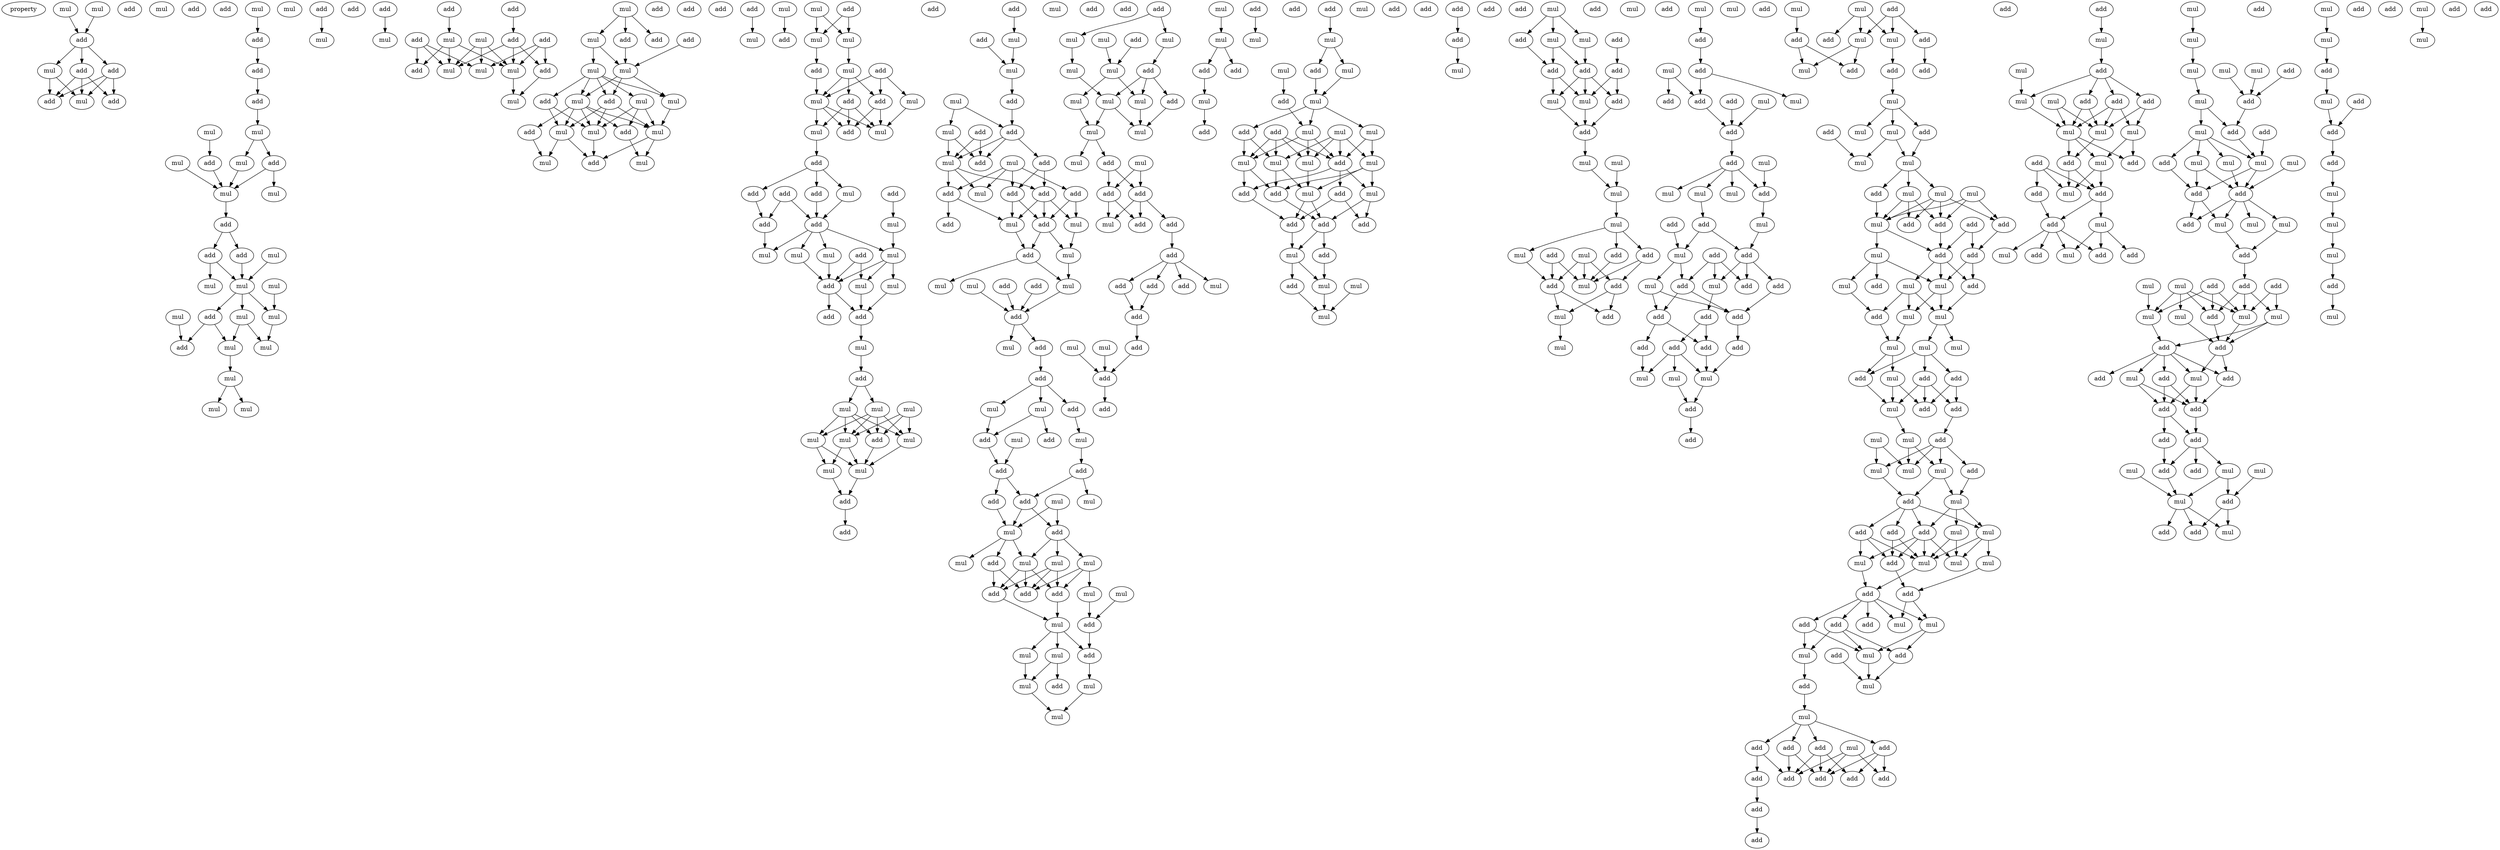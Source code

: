 digraph {
    node [fontcolor=black]
    property [mul=2,lf=1.6]
    0 [ label = mul ];
    1 [ label = mul ];
    2 [ label = add ];
    3 [ label = mul ];
    4 [ label = add ];
    5 [ label = add ];
    6 [ label = add ];
    7 [ label = add ];
    8 [ label = add ];
    9 [ label = mul ];
    10 [ label = mul ];
    11 [ label = add ];
    12 [ label = add ];
    13 [ label = mul ];
    14 [ label = mul ];
    15 [ label = add ];
    16 [ label = add ];
    17 [ label = add ];
    18 [ label = add ];
    19 [ label = mul ];
    20 [ label = mul ];
    21 [ label = mul ];
    22 [ label = mul ];
    23 [ label = mul ];
    24 [ label = add ];
    25 [ label = add ];
    26 [ label = mul ];
    27 [ label = mul ];
    28 [ label = add ];
    29 [ label = add ];
    30 [ label = add ];
    31 [ label = mul ];
    32 [ label = mul ];
    33 [ label = mul ];
    34 [ label = mul ];
    35 [ label = add ];
    36 [ label = mul ];
    37 [ label = mul ];
    38 [ label = mul ];
    39 [ label = mul ];
    40 [ label = mul ];
    41 [ label = add ];
    42 [ label = mul ];
    43 [ label = mul ];
    44 [ label = add ];
    45 [ label = mul ];
    46 [ label = add ];
    47 [ label = mul ];
    48 [ label = add ];
    49 [ label = add ];
    50 [ label = mul ];
    51 [ label = mul ];
    52 [ label = add ];
    53 [ label = add ];
    54 [ label = add ];
    55 [ label = mul ];
    56 [ label = mul ];
    57 [ label = add ];
    58 [ label = mul ];
    59 [ label = add ];
    60 [ label = mul ];
    61 [ label = mul ];
    62 [ label = mul ];
    63 [ label = add ];
    64 [ label = add ];
    65 [ label = add ];
    66 [ label = mul ];
    67 [ label = mul ];
    68 [ label = add ];
    69 [ label = mul ];
    70 [ label = mul ];
    71 [ label = add ];
    72 [ label = mul ];
    73 [ label = add ];
    74 [ label = add ];
    75 [ label = mul ];
    76 [ label = mul ];
    77 [ label = mul ];
    78 [ label = add ];
    79 [ label = mul ];
    80 [ label = mul ];
    81 [ label = add ];
    82 [ label = add ];
    83 [ label = add ];
    84 [ label = add ];
    85 [ label = mul ];
    86 [ label = mul ];
    87 [ label = add ];
    88 [ label = add ];
    89 [ label = mul ];
    90 [ label = mul ];
    91 [ label = mul ];
    92 [ label = add ];
    93 [ label = add ];
    94 [ label = mul ];
    95 [ label = mul ];
    96 [ label = add ];
    97 [ label = add ];
    98 [ label = mul ];
    99 [ label = mul ];
    100 [ label = mul ];
    101 [ label = add ];
    102 [ label = add ];
    103 [ label = add ];
    104 [ label = add ];
    105 [ label = add ];
    106 [ label = mul ];
    107 [ label = add ];
    108 [ label = mul ];
    109 [ label = add ];
    110 [ label = add ];
    111 [ label = mul ];
    112 [ label = add ];
    113 [ label = mul ];
    114 [ label = mul ];
    115 [ label = mul ];
    116 [ label = mul ];
    117 [ label = mul ];
    118 [ label = add ];
    119 [ label = add ];
    120 [ label = add ];
    121 [ label = mul ];
    122 [ label = add ];
    123 [ label = mul ];
    124 [ label = mul ];
    125 [ label = mul ];
    126 [ label = mul ];
    127 [ label = mul ];
    128 [ label = add ];
    129 [ label = mul ];
    130 [ label = add ];
    131 [ label = mul ];
    132 [ label = mul ];
    133 [ label = add ];
    134 [ label = add ];
    135 [ label = add ];
    136 [ label = mul ];
    137 [ label = add ];
    138 [ label = mul ];
    139 [ label = mul ];
    140 [ label = add ];
    141 [ label = add ];
    142 [ label = mul ];
    143 [ label = add ];
    144 [ label = mul ];
    145 [ label = mul ];
    146 [ label = add ];
    147 [ label = add ];
    148 [ label = add ];
    149 [ label = add ];
    150 [ label = add ];
    151 [ label = mul ];
    152 [ label = add ];
    153 [ label = mul ];
    154 [ label = add ];
    155 [ label = add ];
    156 [ label = mul ];
    157 [ label = add ];
    158 [ label = mul ];
    159 [ label = mul ];
    160 [ label = mul ];
    161 [ label = mul ];
    162 [ label = add ];
    163 [ label = add ];
    164 [ label = add ];
    165 [ label = mul ];
    166 [ label = add ];
    167 [ label = mul ];
    168 [ label = add ];
    169 [ label = add ];
    170 [ label = mul ];
    171 [ label = add ];
    172 [ label = mul ];
    173 [ label = add ];
    174 [ label = mul ];
    175 [ label = mul ];
    176 [ label = add ];
    177 [ label = add ];
    178 [ label = add ];
    179 [ label = mul ];
    180 [ label = mul ];
    181 [ label = add ];
    182 [ label = add ];
    183 [ label = add ];
    184 [ label = mul ];
    185 [ label = add ];
    186 [ label = mul ];
    187 [ label = mul ];
    188 [ label = mul ];
    189 [ label = mul ];
    190 [ label = add ];
    191 [ label = mul ];
    192 [ label = add ];
    193 [ label = mul ];
    194 [ label = add ];
    195 [ label = add ];
    196 [ label = add ];
    197 [ label = mul ];
    198 [ label = mul ];
    199 [ label = mul ];
    200 [ label = add ];
    201 [ label = mul ];
    202 [ label = mul ];
    203 [ label = add ];
    204 [ label = mul ];
    205 [ label = add ];
    206 [ label = add ];
    207 [ label = mul ];
    208 [ label = mul ];
    209 [ label = mul ];
    210 [ label = mul ];
    211 [ label = mul ];
    212 [ label = add ];
    213 [ label = mul ];
    214 [ label = mul ];
    215 [ label = mul ];
    216 [ label = add ];
    217 [ label = mul ];
    218 [ label = mul ];
    219 [ label = mul ];
    220 [ label = add ];
    221 [ label = mul ];
    222 [ label = add ];
    223 [ label = add ];
    224 [ label = add ];
    225 [ label = mul ];
    226 [ label = add ];
    227 [ label = add ];
    228 [ label = add ];
    229 [ label = add ];
    230 [ label = add ];
    231 [ label = mul ];
    232 [ label = add ];
    233 [ label = mul ];
    234 [ label = mul ];
    235 [ label = mul ];
    236 [ label = add ];
    237 [ label = mul ];
    238 [ label = add ];
    239 [ label = add ];
    240 [ label = add ];
    241 [ label = add ];
    242 [ label = add ];
    243 [ label = mul ];
    244 [ label = mul ];
    245 [ label = add ];
    246 [ label = add ];
    247 [ label = add ];
    248 [ label = mul ];
    249 [ label = add ];
    250 [ label = mul ];
    251 [ label = mul ];
    252 [ label = mul ];
    253 [ label = mul ];
    254 [ label = add ];
    255 [ label = mul ];
    256 [ label = add ];
    257 [ label = add ];
    258 [ label = mul ];
    259 [ label = mul ];
    260 [ label = mul ];
    261 [ label = mul ];
    262 [ label = mul ];
    263 [ label = add ];
    264 [ label = mul ];
    265 [ label = add ];
    266 [ label = add ];
    267 [ label = add ];
    268 [ label = mul ];
    269 [ label = mul ];
    270 [ label = add ];
    271 [ label = add ];
    272 [ label = add ];
    273 [ label = mul ];
    274 [ label = add ];
    275 [ label = add ];
    276 [ label = mul ];
    277 [ label = mul ];
    278 [ label = add ];
    279 [ label = add ];
    280 [ label = mul ];
    281 [ label = add ];
    282 [ label = add ];
    283 [ label = add ];
    284 [ label = mul ];
    285 [ label = add ];
    286 [ label = mul ];
    287 [ label = mul ];
    288 [ label = add ];
    289 [ label = add ];
    290 [ label = mul ];
    291 [ label = add ];
    292 [ label = add ];
    293 [ label = add ];
    294 [ label = add ];
    295 [ label = mul ];
    296 [ label = mul ];
    297 [ label = add ];
    298 [ label = add ];
    299 [ label = mul ];
    300 [ label = add ];
    301 [ label = mul ];
    302 [ label = mul ];
    303 [ label = mul ];
    304 [ label = mul ];
    305 [ label = mul ];
    306 [ label = add ];
    307 [ label = mul ];
    308 [ label = add ];
    309 [ label = add ];
    310 [ label = mul ];
    311 [ label = add ];
    312 [ label = add ];
    313 [ label = mul ];
    314 [ label = add ];
    315 [ label = mul ];
    316 [ label = mul ];
    317 [ label = mul ];
    318 [ label = add ];
    319 [ label = add ];
    320 [ label = mul ];
    321 [ label = add ];
    322 [ label = add ];
    323 [ label = add ];
    324 [ label = mul ];
    325 [ label = mul ];
    326 [ label = add ];
    327 [ label = mul ];
    328 [ label = add ];
    329 [ label = add ];
    330 [ label = mul ];
    331 [ label = mul ];
    332 [ label = mul ];
    333 [ label = add ];
    334 [ label = add ];
    335 [ label = mul ];
    336 [ label = add ];
    337 [ label = mul ];
    338 [ label = add ];
    339 [ label = add ];
    340 [ label = add ];
    341 [ label = add ];
    342 [ label = add ];
    343 [ label = mul ];
    344 [ label = mul ];
    345 [ label = add ];
    346 [ label = add ];
    347 [ label = add ];
    348 [ label = add ];
    349 [ label = add ];
    350 [ label = add ];
    351 [ label = add ];
    352 [ label = mul ];
    353 [ label = mul ];
    354 [ label = mul ];
    355 [ label = add ];
    356 [ label = add ];
    357 [ label = mul ];
    358 [ label = add ];
    359 [ label = mul ];
    360 [ label = mul ];
    361 [ label = add ];
    362 [ label = mul ];
    363 [ label = add ];
    364 [ label = add ];
    365 [ label = add ];
    366 [ label = mul ];
    367 [ label = add ];
    368 [ label = add ];
    369 [ label = mul ];
    370 [ label = add ];
    371 [ label = mul ];
    372 [ label = mul ];
    373 [ label = add ];
    374 [ label = add ];
    375 [ label = mul ];
    376 [ label = mul ];
    377 [ label = mul ];
    378 [ label = mul ];
    379 [ label = add ];
    380 [ label = mul ];
    381 [ label = add ];
    382 [ label = add ];
    383 [ label = add ];
    384 [ label = mul ];
    385 [ label = add ];
    386 [ label = add ];
    387 [ label = mul ];
    388 [ label = add ];
    389 [ label = add ];
    390 [ label = add ];
    391 [ label = mul ];
    392 [ label = mul ];
    393 [ label = mul ];
    394 [ label = mul ];
    395 [ label = mul ];
    396 [ label = add ];
    397 [ label = mul ];
    398 [ label = mul ];
    399 [ label = mul ];
    400 [ label = add ];
    401 [ label = add ];
    402 [ label = add ];
    403 [ label = mul ];
    404 [ label = add ];
    405 [ label = add ];
    406 [ label = mul ];
    407 [ label = mul ];
    408 [ label = mul ];
    409 [ label = add ];
    410 [ label = mul ];
    411 [ label = mul ];
    412 [ label = mul ];
    413 [ label = add ];
    414 [ label = add ];
    415 [ label = mul ];
    416 [ label = add ];
    417 [ label = mul ];
    418 [ label = add ];
    419 [ label = add ];
    420 [ label = mul ];
    421 [ label = add ];
    422 [ label = mul ];
    423 [ label = mul ];
    424 [ label = mul ];
    425 [ label = mul ];
    426 [ label = add ];
    427 [ label = add ];
    428 [ label = add ];
    429 [ label = mul ];
    430 [ label = mul ];
    431 [ label = add ];
    432 [ label = add ];
    433 [ label = add ];
    434 [ label = add ];
    435 [ label = mul ];
    436 [ label = mul ];
    437 [ label = mul ];
    438 [ label = add ];
    439 [ label = mul ];
    440 [ label = add ];
    441 [ label = add ];
    442 [ label = add ];
    443 [ label = mul ];
    444 [ label = add ];
    445 [ label = add ];
    446 [ label = add ];
    447 [ label = add ];
    448 [ label = add ];
    449 [ label = add ];
    450 [ label = add ];
    451 [ label = add ];
    452 [ label = add ];
    453 [ label = mul ];
    454 [ label = mul ];
    455 [ label = add ];
    456 [ label = add ];
    457 [ label = mul ];
    458 [ label = mul ];
    459 [ label = add ];
    460 [ label = add ];
    461 [ label = mul ];
    462 [ label = mul ];
    463 [ label = mul ];
    464 [ label = add ];
    465 [ label = add ];
    466 [ label = mul ];
    467 [ label = add ];
    468 [ label = add ];
    469 [ label = add ];
    470 [ label = mul ];
    471 [ label = add ];
    472 [ label = mul ];
    473 [ label = add ];
    474 [ label = mul ];
    475 [ label = add ];
    476 [ label = mul ];
    477 [ label = add ];
    478 [ label = mul ];
    479 [ label = mul ];
    480 [ label = mul ];
    481 [ label = add ];
    482 [ label = mul ];
    483 [ label = add ];
    484 [ label = mul ];
    485 [ label = add ];
    486 [ label = mul ];
    487 [ label = add ];
    488 [ label = add ];
    489 [ label = mul ];
    490 [ label = mul ];
    491 [ label = mul ];
    492 [ label = mul ];
    493 [ label = mul ];
    494 [ label = add ];
    495 [ label = add ];
    496 [ label = add ];
    497 [ label = add ];
    498 [ label = mul ];
    499 [ label = mul ];
    500 [ label = mul ];
    501 [ label = add ];
    502 [ label = add ];
    503 [ label = add ];
    504 [ label = mul ];
    505 [ label = add ];
    506 [ label = mul ];
    507 [ label = add ];
    508 [ label = mul ];
    509 [ label = mul ];
    510 [ label = mul ];
    511 [ label = mul ];
    512 [ label = add ];
    513 [ label = add ];
    514 [ label = mul ];
    515 [ label = mul ];
    516 [ label = add ];
    517 [ label = add ];
    518 [ label = add ];
    519 [ label = add ];
    520 [ label = add ];
    521 [ label = add ];
    522 [ label = add ];
    523 [ label = add ];
    524 [ label = add ];
    525 [ label = mul ];
    526 [ label = mul ];
    527 [ label = mul ];
    528 [ label = add ];
    529 [ label = mul ];
    530 [ label = mul ];
    531 [ label = add ];
    532 [ label = mul ];
    533 [ label = add ];
    534 [ label = mul ];
    535 [ label = add ];
    536 [ label = add ];
    537 [ label = add ];
    538 [ label = mul ];
    539 [ label = add ];
    540 [ label = add ];
    541 [ label = add ];
    542 [ label = mul ];
    543 [ label = mul ];
    544 [ label = mul ];
    545 [ label = mul ];
    546 [ label = mul ];
    547 [ label = add ];
    548 [ label = add ];
    549 [ label = mul ];
    550 [ label = add ];
    0 -> 5 [ name = 0 ];
    1 -> 5 [ name = 1 ];
    5 -> 6 [ name = 2 ];
    5 -> 8 [ name = 3 ];
    5 -> 9 [ name = 4 ];
    6 -> 10 [ name = 5 ];
    6 -> 11 [ name = 6 ];
    6 -> 12 [ name = 7 ];
    8 -> 10 [ name = 8 ];
    8 -> 11 [ name = 9 ];
    8 -> 12 [ name = 10 ];
    9 -> 10 [ name = 11 ];
    9 -> 11 [ name = 12 ];
    13 -> 15 [ name = 13 ];
    15 -> 17 [ name = 14 ];
    16 -> 19 [ name = 15 ];
    17 -> 18 [ name = 16 ];
    18 -> 21 [ name = 17 ];
    20 -> 24 [ name = 18 ];
    21 -> 22 [ name = 19 ];
    21 -> 25 [ name = 20 ];
    22 -> 26 [ name = 21 ];
    23 -> 26 [ name = 22 ];
    24 -> 26 [ name = 23 ];
    25 -> 26 [ name = 24 ];
    25 -> 27 [ name = 25 ];
    26 -> 28 [ name = 26 ];
    28 -> 29 [ name = 27 ];
    28 -> 30 [ name = 28 ];
    29 -> 33 [ name = 29 ];
    29 -> 34 [ name = 30 ];
    30 -> 33 [ name = 31 ];
    31 -> 33 [ name = 32 ];
    32 -> 36 [ name = 33 ];
    33 -> 35 [ name = 34 ];
    33 -> 36 [ name = 35 ];
    33 -> 38 [ name = 36 ];
    35 -> 39 [ name = 37 ];
    35 -> 41 [ name = 38 ];
    36 -> 40 [ name = 39 ];
    37 -> 41 [ name = 40 ];
    38 -> 39 [ name = 41 ];
    38 -> 40 [ name = 42 ];
    39 -> 42 [ name = 43 ];
    42 -> 43 [ name = 44 ];
    42 -> 45 [ name = 45 ];
    46 -> 47 [ name = 46 ];
    48 -> 52 [ name = 47 ];
    49 -> 50 [ name = 48 ];
    50 -> 55 [ name = 49 ];
    50 -> 57 [ name = 50 ];
    50 -> 58 [ name = 51 ];
    51 -> 55 [ name = 52 ];
    51 -> 56 [ name = 53 ];
    51 -> 58 [ name = 54 ];
    52 -> 55 [ name = 55 ];
    52 -> 58 [ name = 56 ];
    52 -> 59 [ name = 57 ];
    53 -> 56 [ name = 58 ];
    53 -> 58 [ name = 59 ];
    53 -> 59 [ name = 60 ];
    54 -> 55 [ name = 61 ];
    54 -> 56 [ name = 62 ];
    54 -> 57 [ name = 63 ];
    58 -> 60 [ name = 64 ];
    59 -> 60 [ name = 65 ];
    61 -> 62 [ name = 66 ];
    61 -> 63 [ name = 67 ];
    61 -> 64 [ name = 68 ];
    62 -> 66 [ name = 69 ];
    62 -> 67 [ name = 70 ];
    63 -> 66 [ name = 71 ];
    65 -> 66 [ name = 72 ];
    66 -> 68 [ name = 73 ];
    66 -> 70 [ name = 74 ];
    66 -> 72 [ name = 75 ];
    67 -> 68 [ name = 76 ];
    67 -> 69 [ name = 77 ];
    67 -> 70 [ name = 78 ];
    67 -> 71 [ name = 79 ];
    67 -> 72 [ name = 80 ];
    68 -> 75 [ name = 81 ];
    68 -> 76 [ name = 82 ];
    68 -> 77 [ name = 83 ];
    69 -> 74 [ name = 84 ];
    69 -> 75 [ name = 85 ];
    69 -> 76 [ name = 86 ];
    70 -> 73 [ name = 87 ];
    70 -> 74 [ name = 88 ];
    70 -> 75 [ name = 89 ];
    70 -> 76 [ name = 90 ];
    70 -> 77 [ name = 91 ];
    71 -> 75 [ name = 92 ];
    71 -> 77 [ name = 93 ];
    72 -> 76 [ name = 94 ];
    73 -> 80 [ name = 95 ];
    74 -> 79 [ name = 96 ];
    75 -> 78 [ name = 97 ];
    76 -> 78 [ name = 98 ];
    76 -> 79 [ name = 99 ];
    77 -> 78 [ name = 100 ];
    77 -> 80 [ name = 101 ];
    84 -> 85 [ name = 102 ];
    86 -> 87 [ name = 103 ];
    88 -> 90 [ name = 104 ];
    88 -> 91 [ name = 105 ];
    89 -> 90 [ name = 106 ];
    89 -> 91 [ name = 107 ];
    90 -> 92 [ name = 108 ];
    91 -> 94 [ name = 109 ];
    92 -> 95 [ name = 110 ];
    93 -> 95 [ name = 111 ];
    93 -> 97 [ name = 112 ];
    93 -> 98 [ name = 113 ];
    94 -> 95 [ name = 114 ];
    94 -> 96 [ name = 115 ];
    94 -> 97 [ name = 116 ];
    95 -> 99 [ name = 117 ];
    95 -> 100 [ name = 118 ];
    95 -> 101 [ name = 119 ];
    96 -> 99 [ name = 120 ];
    96 -> 100 [ name = 121 ];
    96 -> 101 [ name = 122 ];
    97 -> 100 [ name = 123 ];
    97 -> 101 [ name = 124 ];
    98 -> 100 [ name = 125 ];
    99 -> 102 [ name = 126 ];
    102 -> 104 [ name = 127 ];
    102 -> 105 [ name = 128 ];
    102 -> 106 [ name = 129 ];
    103 -> 108 [ name = 130 ];
    104 -> 110 [ name = 131 ];
    105 -> 109 [ name = 132 ];
    106 -> 109 [ name = 133 ];
    107 -> 109 [ name = 134 ];
    107 -> 110 [ name = 135 ];
    108 -> 111 [ name = 136 ];
    109 -> 111 [ name = 137 ];
    109 -> 113 [ name = 138 ];
    109 -> 114 [ name = 139 ];
    109 -> 115 [ name = 140 ];
    110 -> 115 [ name = 141 ];
    111 -> 116 [ name = 142 ];
    111 -> 117 [ name = 143 ];
    111 -> 118 [ name = 144 ];
    112 -> 117 [ name = 145 ];
    112 -> 118 [ name = 146 ];
    113 -> 118 [ name = 147 ];
    114 -> 118 [ name = 148 ];
    116 -> 120 [ name = 149 ];
    117 -> 120 [ name = 150 ];
    118 -> 119 [ name = 151 ];
    118 -> 120 [ name = 152 ];
    120 -> 121 [ name = 153 ];
    121 -> 122 [ name = 154 ];
    122 -> 123 [ name = 155 ];
    122 -> 124 [ name = 156 ];
    123 -> 126 [ name = 157 ];
    123 -> 127 [ name = 158 ];
    123 -> 128 [ name = 159 ];
    123 -> 129 [ name = 160 ];
    124 -> 126 [ name = 161 ];
    124 -> 127 [ name = 162 ];
    124 -> 128 [ name = 163 ];
    124 -> 129 [ name = 164 ];
    125 -> 126 [ name = 165 ];
    125 -> 128 [ name = 166 ];
    125 -> 129 [ name = 167 ];
    126 -> 132 [ name = 168 ];
    127 -> 131 [ name = 169 ];
    127 -> 132 [ name = 170 ];
    128 -> 132 [ name = 171 ];
    129 -> 131 [ name = 172 ];
    129 -> 132 [ name = 173 ];
    131 -> 133 [ name = 174 ];
    132 -> 133 [ name = 175 ];
    133 -> 137 [ name = 176 ];
    134 -> 136 [ name = 177 ];
    135 -> 138 [ name = 178 ];
    136 -> 138 [ name = 179 ];
    138 -> 140 [ name = 180 ];
    139 -> 142 [ name = 181 ];
    139 -> 143 [ name = 182 ];
    140 -> 143 [ name = 183 ];
    141 -> 145 [ name = 184 ];
    141 -> 146 [ name = 185 ];
    142 -> 145 [ name = 186 ];
    142 -> 146 [ name = 187 ];
    143 -> 145 [ name = 188 ];
    143 -> 146 [ name = 189 ];
    143 -> 147 [ name = 190 ];
    144 -> 148 [ name = 191 ];
    144 -> 150 [ name = 192 ];
    144 -> 151 [ name = 193 ];
    144 -> 152 [ name = 194 ];
    145 -> 149 [ name = 195 ];
    145 -> 150 [ name = 196 ];
    145 -> 151 [ name = 197 ];
    147 -> 149 [ name = 198 ];
    147 -> 152 [ name = 199 ];
    148 -> 154 [ name = 200 ];
    148 -> 156 [ name = 201 ];
    149 -> 153 [ name = 202 ];
    149 -> 154 [ name = 203 ];
    149 -> 156 [ name = 204 ];
    150 -> 153 [ name = 205 ];
    150 -> 155 [ name = 206 ];
    152 -> 153 [ name = 207 ];
    152 -> 154 [ name = 208 ];
    153 -> 157 [ name = 209 ];
    154 -> 157 [ name = 210 ];
    154 -> 158 [ name = 211 ];
    156 -> 158 [ name = 212 ];
    157 -> 159 [ name = 213 ];
    157 -> 160 [ name = 214 ];
    158 -> 159 [ name = 215 ];
    159 -> 164 [ name = 216 ];
    161 -> 164 [ name = 217 ];
    162 -> 164 [ name = 218 ];
    163 -> 164 [ name = 219 ];
    164 -> 167 [ name = 220 ];
    164 -> 168 [ name = 221 ];
    168 -> 169 [ name = 222 ];
    169 -> 170 [ name = 223 ];
    169 -> 171 [ name = 224 ];
    169 -> 172 [ name = 225 ];
    170 -> 173 [ name = 226 ];
    171 -> 175 [ name = 227 ];
    172 -> 173 [ name = 228 ];
    172 -> 176 [ name = 229 ];
    173 -> 177 [ name = 230 ];
    174 -> 177 [ name = 231 ];
    175 -> 178 [ name = 232 ];
    177 -> 181 [ name = 233 ];
    177 -> 182 [ name = 234 ];
    178 -> 180 [ name = 235 ];
    178 -> 182 [ name = 236 ];
    179 -> 184 [ name = 237 ];
    179 -> 185 [ name = 238 ];
    181 -> 184 [ name = 239 ];
    182 -> 184 [ name = 240 ];
    182 -> 185 [ name = 241 ];
    184 -> 187 [ name = 242 ];
    184 -> 189 [ name = 243 ];
    184 -> 190 [ name = 244 ];
    185 -> 186 [ name = 245 ];
    185 -> 188 [ name = 246 ];
    185 -> 189 [ name = 247 ];
    186 -> 192 [ name = 248 ];
    186 -> 193 [ name = 249 ];
    186 -> 195 [ name = 250 ];
    188 -> 192 [ name = 251 ];
    188 -> 194 [ name = 252 ];
    188 -> 195 [ name = 253 ];
    189 -> 192 [ name = 254 ];
    189 -> 194 [ name = 255 ];
    189 -> 195 [ name = 256 ];
    190 -> 192 [ name = 257 ];
    190 -> 194 [ name = 258 ];
    191 -> 196 [ name = 259 ];
    193 -> 196 [ name = 260 ];
    194 -> 197 [ name = 261 ];
    195 -> 197 [ name = 262 ];
    196 -> 200 [ name = 263 ];
    197 -> 198 [ name = 264 ];
    197 -> 199 [ name = 265 ];
    197 -> 200 [ name = 266 ];
    198 -> 202 [ name = 267 ];
    198 -> 203 [ name = 268 ];
    199 -> 202 [ name = 269 ];
    200 -> 201 [ name = 270 ];
    201 -> 204 [ name = 271 ];
    202 -> 204 [ name = 272 ];
    205 -> 207 [ name = 273 ];
    205 -> 209 [ name = 274 ];
    206 -> 211 [ name = 275 ];
    207 -> 210 [ name = 276 ];
    208 -> 211 [ name = 277 ];
    209 -> 212 [ name = 278 ];
    210 -> 215 [ name = 279 ];
    211 -> 213 [ name = 280 ];
    211 -> 214 [ name = 281 ];
    212 -> 214 [ name = 282 ];
    212 -> 215 [ name = 283 ];
    212 -> 216 [ name = 284 ];
    213 -> 217 [ name = 285 ];
    214 -> 218 [ name = 286 ];
    215 -> 217 [ name = 287 ];
    215 -> 218 [ name = 288 ];
    216 -> 218 [ name = 289 ];
    217 -> 219 [ name = 290 ];
    217 -> 220 [ name = 291 ];
    220 -> 222 [ name = 292 ];
    220 -> 223 [ name = 293 ];
    221 -> 222 [ name = 294 ];
    221 -> 223 [ name = 295 ];
    222 -> 224 [ name = 296 ];
    222 -> 225 [ name = 297 ];
    223 -> 224 [ name = 298 ];
    223 -> 225 [ name = 299 ];
    223 -> 226 [ name = 300 ];
    226 -> 227 [ name = 301 ];
    227 -> 228 [ name = 302 ];
    227 -> 229 [ name = 303 ];
    227 -> 230 [ name = 304 ];
    227 -> 231 [ name = 305 ];
    228 -> 232 [ name = 306 ];
    230 -> 232 [ name = 307 ];
    232 -> 236 [ name = 308 ];
    233 -> 238 [ name = 309 ];
    234 -> 237 [ name = 310 ];
    235 -> 238 [ name = 311 ];
    236 -> 238 [ name = 312 ];
    237 -> 239 [ name = 313 ];
    237 -> 242 [ name = 314 ];
    238 -> 241 [ name = 315 ];
    239 -> 243 [ name = 316 ];
    240 -> 244 [ name = 317 ];
    243 -> 247 [ name = 318 ];
    246 -> 248 [ name = 319 ];
    248 -> 249 [ name = 320 ];
    248 -> 250 [ name = 321 ];
    249 -> 253 [ name = 322 ];
    250 -> 253 [ name = 323 ];
    251 -> 254 [ name = 324 ];
    253 -> 256 [ name = 325 ];
    253 -> 258 [ name = 326 ];
    253 -> 259 [ name = 327 ];
    254 -> 259 [ name = 328 ];
    255 -> 260 [ name = 329 ];
    255 -> 262 [ name = 330 ];
    255 -> 263 [ name = 331 ];
    255 -> 264 [ name = 332 ];
    256 -> 261 [ name = 333 ];
    256 -> 262 [ name = 334 ];
    257 -> 260 [ name = 335 ];
    257 -> 261 [ name = 336 ];
    257 -> 262 [ name = 337 ];
    257 -> 263 [ name = 338 ];
    258 -> 263 [ name = 339 ];
    258 -> 264 [ name = 340 ];
    259 -> 260 [ name = 341 ];
    259 -> 261 [ name = 342 ];
    259 -> 263 [ name = 343 ];
    260 -> 269 [ name = 344 ];
    261 -> 266 [ name = 345 ];
    261 -> 267 [ name = 346 ];
    262 -> 267 [ name = 347 ];
    262 -> 269 [ name = 348 ];
    263 -> 265 [ name = 349 ];
    263 -> 266 [ name = 350 ];
    263 -> 268 [ name = 351 ];
    264 -> 267 [ name = 352 ];
    264 -> 268 [ name = 353 ];
    264 -> 269 [ name = 354 ];
    265 -> 270 [ name = 355 ];
    265 -> 271 [ name = 356 ];
    266 -> 270 [ name = 357 ];
    267 -> 272 [ name = 358 ];
    268 -> 271 [ name = 359 ];
    268 -> 272 [ name = 360 ];
    269 -> 270 [ name = 361 ];
    269 -> 272 [ name = 362 ];
    270 -> 273 [ name = 363 ];
    272 -> 273 [ name = 364 ];
    272 -> 274 [ name = 365 ];
    273 -> 275 [ name = 366 ];
    273 -> 277 [ name = 367 ];
    274 -> 277 [ name = 368 ];
    275 -> 280 [ name = 369 ];
    276 -> 280 [ name = 370 ];
    277 -> 280 [ name = 371 ];
    281 -> 283 [ name = 372 ];
    283 -> 284 [ name = 373 ];
    286 -> 287 [ name = 374 ];
    286 -> 288 [ name = 375 ];
    286 -> 290 [ name = 376 ];
    287 -> 293 [ name = 377 ];
    287 -> 294 [ name = 378 ];
    288 -> 293 [ name = 379 ];
    290 -> 294 [ name = 380 ];
    291 -> 292 [ name = 381 ];
    292 -> 296 [ name = 382 ];
    292 -> 297 [ name = 383 ];
    293 -> 295 [ name = 384 ];
    293 -> 296 [ name = 385 ];
    294 -> 295 [ name = 386 ];
    294 -> 296 [ name = 387 ];
    294 -> 297 [ name = 388 ];
    295 -> 298 [ name = 389 ];
    296 -> 298 [ name = 390 ];
    297 -> 298 [ name = 391 ];
    298 -> 301 [ name = 392 ];
    301 -> 303 [ name = 393 ];
    302 -> 303 [ name = 394 ];
    303 -> 304 [ name = 395 ];
    304 -> 305 [ name = 396 ];
    304 -> 306 [ name = 397 ];
    304 -> 308 [ name = 398 ];
    305 -> 312 [ name = 399 ];
    306 -> 310 [ name = 400 ];
    307 -> 310 [ name = 401 ];
    307 -> 311 [ name = 402 ];
    307 -> 312 [ name = 403 ];
    308 -> 310 [ name = 404 ];
    308 -> 311 [ name = 405 ];
    309 -> 310 [ name = 406 ];
    309 -> 312 [ name = 407 ];
    311 -> 313 [ name = 408 ];
    311 -> 314 [ name = 409 ];
    312 -> 313 [ name = 410 ];
    312 -> 314 [ name = 411 ];
    313 -> 315 [ name = 412 ];
    316 -> 318 [ name = 413 ];
    318 -> 319 [ name = 414 ];
    319 -> 322 [ name = 415 ];
    319 -> 325 [ name = 416 ];
    320 -> 321 [ name = 417 ];
    320 -> 322 [ name = 418 ];
    322 -> 326 [ name = 419 ];
    323 -> 326 [ name = 420 ];
    324 -> 326 [ name = 421 ];
    326 -> 329 [ name = 422 ];
    327 -> 333 [ name = 423 ];
    329 -> 330 [ name = 424 ];
    329 -> 331 [ name = 425 ];
    329 -> 332 [ name = 426 ];
    329 -> 333 [ name = 427 ];
    332 -> 334 [ name = 428 ];
    333 -> 335 [ name = 429 ];
    334 -> 337 [ name = 430 ];
    334 -> 338 [ name = 431 ];
    335 -> 338 [ name = 432 ];
    336 -> 337 [ name = 433 ];
    337 -> 340 [ name = 434 ];
    337 -> 344 [ name = 435 ];
    338 -> 341 [ name = 436 ];
    338 -> 342 [ name = 437 ];
    338 -> 343 [ name = 438 ];
    339 -> 340 [ name = 439 ];
    339 -> 341 [ name = 440 ];
    339 -> 343 [ name = 441 ];
    340 -> 345 [ name = 442 ];
    340 -> 346 [ name = 443 ];
    342 -> 345 [ name = 444 ];
    343 -> 347 [ name = 445 ];
    344 -> 345 [ name = 446 ];
    344 -> 346 [ name = 447 ];
    345 -> 349 [ name = 448 ];
    346 -> 348 [ name = 449 ];
    346 -> 351 [ name = 450 ];
    347 -> 348 [ name = 451 ];
    347 -> 350 [ name = 452 ];
    348 -> 352 [ name = 453 ];
    349 -> 352 [ name = 454 ];
    350 -> 352 [ name = 455 ];
    350 -> 353 [ name = 456 ];
    350 -> 354 [ name = 457 ];
    351 -> 353 [ name = 458 ];
    352 -> 355 [ name = 459 ];
    354 -> 355 [ name = 460 ];
    355 -> 358 [ name = 461 ];
    356 -> 360 [ name = 462 ];
    356 -> 362 [ name = 463 ];
    356 -> 364 [ name = 464 ];
    357 -> 361 [ name = 465 ];
    359 -> 360 [ name = 466 ];
    359 -> 362 [ name = 467 ];
    359 -> 363 [ name = 468 ];
    360 -> 365 [ name = 469 ];
    360 -> 366 [ name = 470 ];
    361 -> 365 [ name = 471 ];
    361 -> 366 [ name = 472 ];
    362 -> 367 [ name = 473 ];
    364 -> 368 [ name = 474 ];
    367 -> 369 [ name = 475 ];
    369 -> 370 [ name = 476 ];
    369 -> 371 [ name = 477 ];
    369 -> 372 [ name = 478 ];
    370 -> 375 [ name = 479 ];
    372 -> 375 [ name = 480 ];
    372 -> 376 [ name = 481 ];
    373 -> 376 [ name = 482 ];
    375 -> 377 [ name = 483 ];
    375 -> 379 [ name = 484 ];
    375 -> 380 [ name = 485 ];
    377 -> 381 [ name = 486 ];
    377 -> 382 [ name = 487 ];
    377 -> 384 [ name = 488 ];
    378 -> 381 [ name = 489 ];
    378 -> 384 [ name = 490 ];
    378 -> 385 [ name = 491 ];
    379 -> 384 [ name = 492 ];
    380 -> 381 [ name = 493 ];
    380 -> 382 [ name = 494 ];
    380 -> 384 [ name = 495 ];
    380 -> 385 [ name = 496 ];
    381 -> 388 [ name = 497 ];
    383 -> 386 [ name = 498 ];
    383 -> 388 [ name = 499 ];
    384 -> 387 [ name = 500 ];
    384 -> 388 [ name = 501 ];
    385 -> 386 [ name = 502 ];
    386 -> 389 [ name = 503 ];
    386 -> 393 [ name = 504 ];
    387 -> 390 [ name = 505 ];
    387 -> 391 [ name = 506 ];
    387 -> 393 [ name = 507 ];
    388 -> 389 [ name = 508 ];
    388 -> 392 [ name = 509 ];
    388 -> 393 [ name = 510 ];
    389 -> 395 [ name = 511 ];
    391 -> 396 [ name = 512 ];
    392 -> 394 [ name = 513 ];
    392 -> 395 [ name = 514 ];
    392 -> 396 [ name = 515 ];
    393 -> 394 [ name = 516 ];
    393 -> 395 [ name = 517 ];
    394 -> 398 [ name = 518 ];
    395 -> 397 [ name = 519 ];
    395 -> 399 [ name = 520 ];
    396 -> 398 [ name = 521 ];
    398 -> 400 [ name = 522 ];
    398 -> 403 [ name = 523 ];
    399 -> 400 [ name = 524 ];
    399 -> 401 [ name = 525 ];
    399 -> 402 [ name = 526 ];
    400 -> 406 [ name = 527 ];
    401 -> 404 [ name = 528 ];
    401 -> 405 [ name = 529 ];
    401 -> 406 [ name = 530 ];
    402 -> 404 [ name = 531 ];
    402 -> 405 [ name = 532 ];
    403 -> 405 [ name = 533 ];
    403 -> 406 [ name = 534 ];
    404 -> 409 [ name = 535 ];
    406 -> 407 [ name = 536 ];
    407 -> 411 [ name = 537 ];
    407 -> 412 [ name = 538 ];
    408 -> 410 [ name = 539 ];
    408 -> 411 [ name = 540 ];
    409 -> 410 [ name = 541 ];
    409 -> 411 [ name = 542 ];
    409 -> 412 [ name = 543 ];
    409 -> 413 [ name = 544 ];
    410 -> 414 [ name = 545 ];
    412 -> 414 [ name = 546 ];
    412 -> 415 [ name = 547 ];
    413 -> 415 [ name = 548 ];
    414 -> 416 [ name = 549 ];
    414 -> 417 [ name = 550 ];
    414 -> 418 [ name = 551 ];
    414 -> 419 [ name = 552 ];
    415 -> 416 [ name = 553 ];
    415 -> 417 [ name = 554 ];
    415 -> 420 [ name = 555 ];
    416 -> 421 [ name = 556 ];
    416 -> 422 [ name = 557 ];
    416 -> 424 [ name = 558 ];
    416 -> 425 [ name = 559 ];
    417 -> 422 [ name = 560 ];
    417 -> 423 [ name = 561 ];
    417 -> 425 [ name = 562 ];
    418 -> 421 [ name = 563 ];
    418 -> 422 [ name = 564 ];
    418 -> 424 [ name = 565 ];
    419 -> 421 [ name = 566 ];
    419 -> 422 [ name = 567 ];
    420 -> 422 [ name = 568 ];
    420 -> 425 [ name = 569 ];
    421 -> 426 [ name = 570 ];
    422 -> 427 [ name = 571 ];
    423 -> 426 [ name = 572 ];
    424 -> 427 [ name = 573 ];
    426 -> 429 [ name = 574 ];
    426 -> 430 [ name = 575 ];
    427 -> 428 [ name = 576 ];
    427 -> 429 [ name = 577 ];
    427 -> 430 [ name = 578 ];
    427 -> 431 [ name = 579 ];
    427 -> 432 [ name = 580 ];
    429 -> 433 [ name = 581 ];
    429 -> 435 [ name = 582 ];
    431 -> 435 [ name = 583 ];
    431 -> 436 [ name = 584 ];
    432 -> 433 [ name = 585 ];
    432 -> 435 [ name = 586 ];
    432 -> 436 [ name = 587 ];
    433 -> 437 [ name = 588 ];
    434 -> 437 [ name = 589 ];
    435 -> 437 [ name = 590 ];
    436 -> 438 [ name = 591 ];
    438 -> 439 [ name = 592 ];
    439 -> 440 [ name = 593 ];
    439 -> 441 [ name = 594 ];
    439 -> 442 [ name = 595 ];
    439 -> 444 [ name = 596 ];
    440 -> 446 [ name = 597 ];
    440 -> 448 [ name = 598 ];
    440 -> 449 [ name = 599 ];
    441 -> 445 [ name = 600 ];
    441 -> 449 [ name = 601 ];
    442 -> 445 [ name = 602 ];
    442 -> 448 [ name = 603 ];
    442 -> 449 [ name = 604 ];
    443 -> 445 [ name = 605 ];
    443 -> 446 [ name = 606 ];
    443 -> 449 [ name = 607 ];
    444 -> 445 [ name = 608 ];
    444 -> 447 [ name = 609 ];
    447 -> 450 [ name = 610 ];
    450 -> 452 [ name = 611 ];
    451 -> 453 [ name = 612 ];
    453 -> 455 [ name = 613 ];
    454 -> 458 [ name = 614 ];
    455 -> 456 [ name = 615 ];
    455 -> 458 [ name = 616 ];
    455 -> 459 [ name = 617 ];
    455 -> 460 [ name = 618 ];
    456 -> 461 [ name = 619 ];
    456 -> 462 [ name = 620 ];
    457 -> 462 [ name = 621 ];
    457 -> 463 [ name = 622 ];
    458 -> 463 [ name = 623 ];
    459 -> 461 [ name = 624 ];
    459 -> 462 [ name = 625 ];
    459 -> 463 [ name = 626 ];
    460 -> 462 [ name = 627 ];
    460 -> 463 [ name = 628 ];
    461 -> 464 [ name = 629 ];
    461 -> 466 [ name = 630 ];
    462 -> 467 [ name = 631 ];
    463 -> 464 [ name = 632 ];
    463 -> 466 [ name = 633 ];
    463 -> 467 [ name = 634 ];
    465 -> 468 [ name = 635 ];
    465 -> 469 [ name = 636 ];
    465 -> 470 [ name = 637 ];
    466 -> 469 [ name = 638 ];
    466 -> 470 [ name = 639 ];
    467 -> 469 [ name = 640 ];
    467 -> 470 [ name = 641 ];
    468 -> 471 [ name = 642 ];
    469 -> 471 [ name = 643 ];
    469 -> 472 [ name = 644 ];
    471 -> 473 [ name = 645 ];
    471 -> 474 [ name = 646 ];
    471 -> 476 [ name = 647 ];
    471 -> 477 [ name = 648 ];
    472 -> 475 [ name = 649 ];
    472 -> 476 [ name = 650 ];
    472 -> 477 [ name = 651 ];
    478 -> 479 [ name = 652 ];
    479 -> 484 [ name = 653 ];
    480 -> 485 [ name = 654 ];
    482 -> 485 [ name = 655 ];
    483 -> 485 [ name = 656 ];
    484 -> 486 [ name = 657 ];
    485 -> 488 [ name = 658 ];
    486 -> 488 [ name = 659 ];
    486 -> 489 [ name = 660 ];
    487 -> 493 [ name = 661 ];
    488 -> 493 [ name = 662 ];
    489 -> 490 [ name = 663 ];
    489 -> 491 [ name = 664 ];
    489 -> 493 [ name = 665 ];
    489 -> 494 [ name = 666 ];
    490 -> 496 [ name = 667 ];
    491 -> 495 [ name = 668 ];
    491 -> 496 [ name = 669 ];
    492 -> 496 [ name = 670 ];
    493 -> 495 [ name = 671 ];
    493 -> 496 [ name = 672 ];
    494 -> 495 [ name = 673 ];
    495 -> 497 [ name = 674 ];
    495 -> 500 [ name = 675 ];
    496 -> 497 [ name = 676 ];
    496 -> 498 [ name = 677 ];
    496 -> 499 [ name = 678 ];
    496 -> 500 [ name = 679 ];
    499 -> 501 [ name = 680 ];
    500 -> 501 [ name = 681 ];
    501 -> 502 [ name = 682 ];
    502 -> 507 [ name = 683 ];
    502 -> 508 [ name = 684 ];
    502 -> 511 [ name = 685 ];
    503 -> 507 [ name = 686 ];
    503 -> 508 [ name = 687 ];
    503 -> 509 [ name = 688 ];
    504 -> 509 [ name = 689 ];
    505 -> 508 [ name = 690 ];
    505 -> 511 [ name = 691 ];
    506 -> 507 [ name = 692 ];
    506 -> 508 [ name = 693 ];
    506 -> 509 [ name = 694 ];
    506 -> 510 [ name = 695 ];
    507 -> 512 [ name = 696 ];
    508 -> 512 [ name = 697 ];
    509 -> 513 [ name = 698 ];
    510 -> 512 [ name = 699 ];
    511 -> 512 [ name = 700 ];
    511 -> 513 [ name = 701 ];
    512 -> 515 [ name = 702 ];
    512 -> 518 [ name = 703 ];
    513 -> 514 [ name = 704 ];
    513 -> 515 [ name = 705 ];
    513 -> 516 [ name = 706 ];
    513 -> 517 [ name = 707 ];
    513 -> 518 [ name = 708 ];
    514 -> 519 [ name = 709 ];
    514 -> 520 [ name = 710 ];
    515 -> 519 [ name = 711 ];
    515 -> 520 [ name = 712 ];
    517 -> 519 [ name = 713 ];
    517 -> 520 [ name = 714 ];
    518 -> 520 [ name = 715 ];
    519 -> 521 [ name = 716 ];
    519 -> 522 [ name = 717 ];
    520 -> 522 [ name = 718 ];
    521 -> 524 [ name = 719 ];
    522 -> 523 [ name = 720 ];
    522 -> 524 [ name = 721 ];
    522 -> 527 [ name = 722 ];
    524 -> 529 [ name = 723 ];
    525 -> 529 [ name = 724 ];
    526 -> 528 [ name = 725 ];
    527 -> 528 [ name = 726 ];
    527 -> 529 [ name = 727 ];
    528 -> 531 [ name = 728 ];
    528 -> 532 [ name = 729 ];
    529 -> 531 [ name = 730 ];
    529 -> 532 [ name = 731 ];
    529 -> 533 [ name = 732 ];
    530 -> 534 [ name = 733 ];
    534 -> 535 [ name = 734 ];
    535 -> 538 [ name = 735 ];
    538 -> 540 [ name = 736 ];
    539 -> 540 [ name = 737 ];
    540 -> 541 [ name = 738 ];
    541 -> 542 [ name = 739 ];
    542 -> 544 [ name = 740 ];
    543 -> 545 [ name = 741 ];
    544 -> 546 [ name = 742 ];
    546 -> 547 [ name = 743 ];
    547 -> 549 [ name = 744 ];
}
